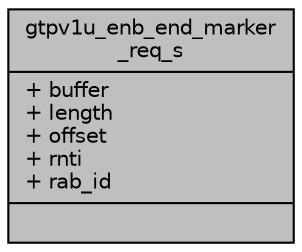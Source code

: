 digraph "gtpv1u_enb_end_marker_req_s"
{
 // LATEX_PDF_SIZE
  edge [fontname="Helvetica",fontsize="10",labelfontname="Helvetica",labelfontsize="10"];
  node [fontname="Helvetica",fontsize="10",shape=record];
  Node1 [label="{gtpv1u_enb_end_marker\l_req_s\n|+ buffer\l+ length\l+ offset\l+ rnti\l+ rab_id\l|}",height=0.2,width=0.4,color="black", fillcolor="grey75", style="filled", fontcolor="black",tooltip=" "];
}
